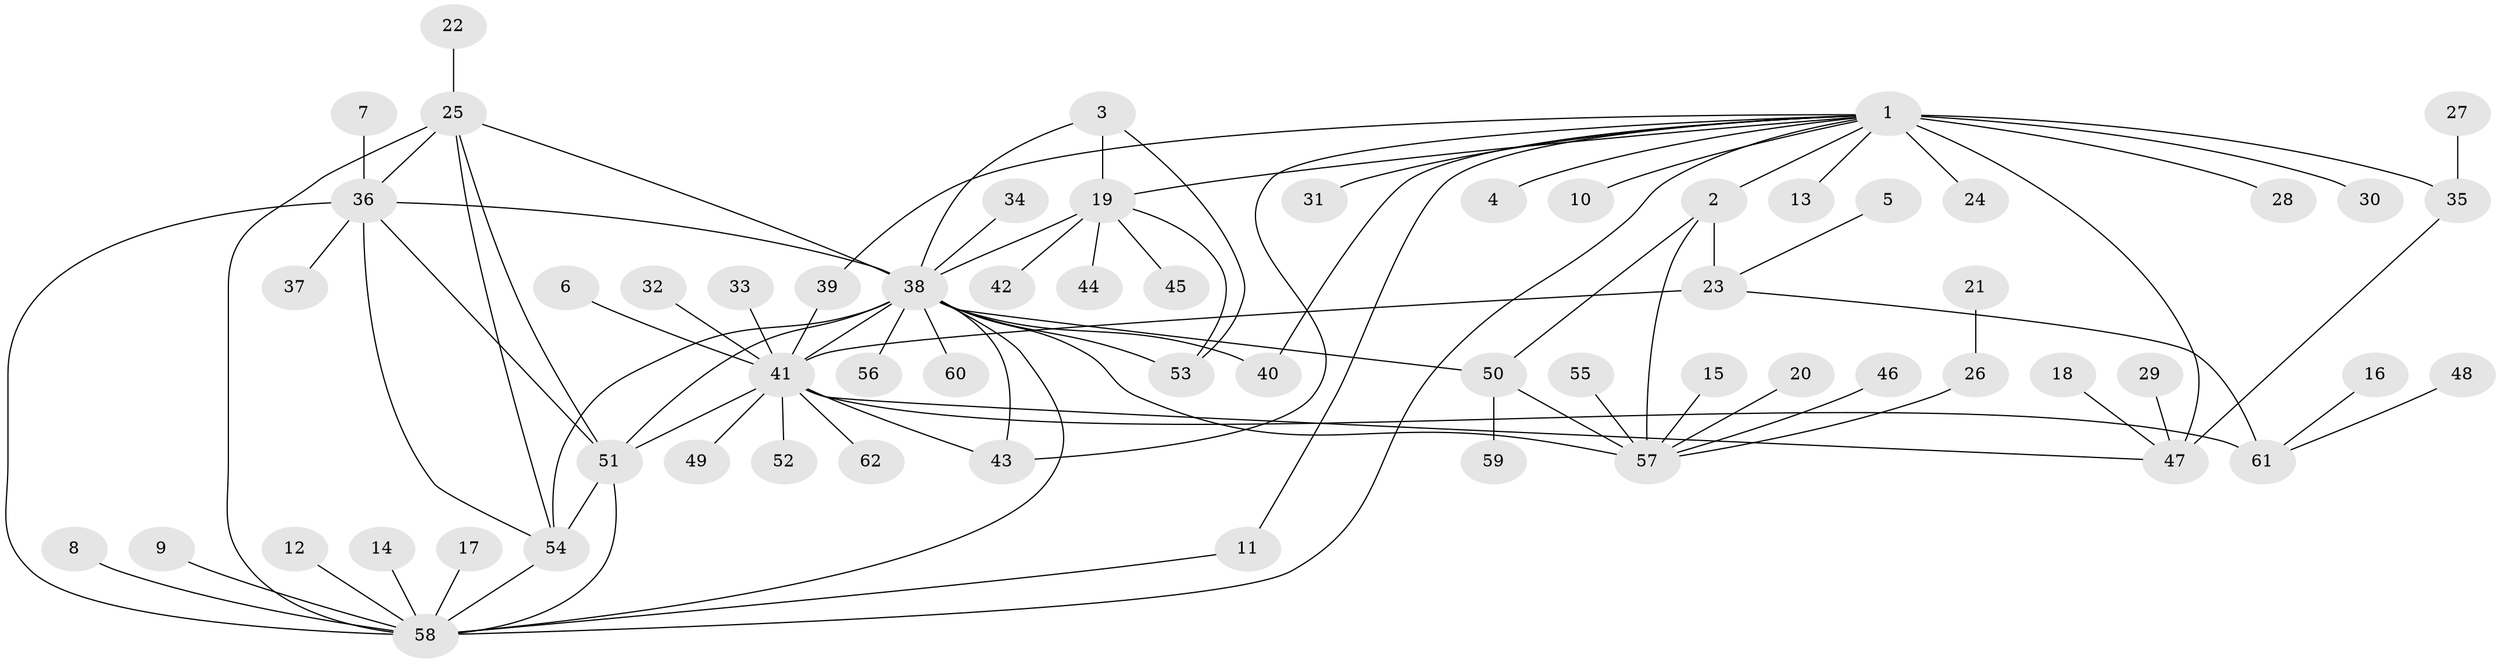 // original degree distribution, {8: 0.04032258064516129, 10: 0.024193548387096774, 6: 0.03225806451612903, 13: 0.008064516129032258, 7: 0.04032258064516129, 11: 0.016129032258064516, 9: 0.056451612903225805, 5: 0.016129032258064516, 14: 0.008064516129032258, 1: 0.5967741935483871, 3: 0.04032258064516129, 2: 0.11290322580645161, 4: 0.008064516129032258}
// Generated by graph-tools (version 1.1) at 2025/50/03/09/25 03:50:41]
// undirected, 62 vertices, 88 edges
graph export_dot {
graph [start="1"]
  node [color=gray90,style=filled];
  1;
  2;
  3;
  4;
  5;
  6;
  7;
  8;
  9;
  10;
  11;
  12;
  13;
  14;
  15;
  16;
  17;
  18;
  19;
  20;
  21;
  22;
  23;
  24;
  25;
  26;
  27;
  28;
  29;
  30;
  31;
  32;
  33;
  34;
  35;
  36;
  37;
  38;
  39;
  40;
  41;
  42;
  43;
  44;
  45;
  46;
  47;
  48;
  49;
  50;
  51;
  52;
  53;
  54;
  55;
  56;
  57;
  58;
  59;
  60;
  61;
  62;
  1 -- 2 [weight=1.0];
  1 -- 4 [weight=1.0];
  1 -- 10 [weight=1.0];
  1 -- 11 [weight=1.0];
  1 -- 13 [weight=1.0];
  1 -- 19 [weight=1.0];
  1 -- 24 [weight=1.0];
  1 -- 28 [weight=1.0];
  1 -- 30 [weight=1.0];
  1 -- 31 [weight=1.0];
  1 -- 35 [weight=4.0];
  1 -- 39 [weight=1.0];
  1 -- 40 [weight=1.0];
  1 -- 43 [weight=1.0];
  1 -- 47 [weight=4.0];
  1 -- 58 [weight=1.0];
  2 -- 23 [weight=1.0];
  2 -- 50 [weight=2.0];
  2 -- 57 [weight=6.0];
  3 -- 19 [weight=2.0];
  3 -- 38 [weight=2.0];
  3 -- 53 [weight=1.0];
  5 -- 23 [weight=1.0];
  6 -- 41 [weight=1.0];
  7 -- 36 [weight=1.0];
  8 -- 58 [weight=1.0];
  9 -- 58 [weight=1.0];
  11 -- 58 [weight=1.0];
  12 -- 58 [weight=1.0];
  14 -- 58 [weight=1.0];
  15 -- 57 [weight=1.0];
  16 -- 61 [weight=1.0];
  17 -- 58 [weight=1.0];
  18 -- 47 [weight=1.0];
  19 -- 38 [weight=4.0];
  19 -- 42 [weight=1.0];
  19 -- 44 [weight=1.0];
  19 -- 45 [weight=1.0];
  19 -- 53 [weight=2.0];
  20 -- 57 [weight=1.0];
  21 -- 26 [weight=1.0];
  22 -- 25 [weight=1.0];
  23 -- 41 [weight=4.0];
  23 -- 61 [weight=1.0];
  25 -- 36 [weight=1.0];
  25 -- 38 [weight=1.0];
  25 -- 51 [weight=1.0];
  25 -- 54 [weight=1.0];
  25 -- 58 [weight=1.0];
  26 -- 57 [weight=1.0];
  27 -- 35 [weight=1.0];
  29 -- 47 [weight=1.0];
  32 -- 41 [weight=1.0];
  33 -- 41 [weight=1.0];
  34 -- 38 [weight=1.0];
  35 -- 47 [weight=1.0];
  36 -- 37 [weight=1.0];
  36 -- 38 [weight=1.0];
  36 -- 51 [weight=1.0];
  36 -- 54 [weight=1.0];
  36 -- 58 [weight=1.0];
  38 -- 40 [weight=1.0];
  38 -- 41 [weight=1.0];
  38 -- 43 [weight=1.0];
  38 -- 50 [weight=1.0];
  38 -- 51 [weight=1.0];
  38 -- 53 [weight=2.0];
  38 -- 54 [weight=1.0];
  38 -- 56 [weight=1.0];
  38 -- 57 [weight=1.0];
  38 -- 58 [weight=1.0];
  38 -- 60 [weight=1.0];
  39 -- 41 [weight=1.0];
  41 -- 43 [weight=1.0];
  41 -- 47 [weight=1.0];
  41 -- 49 [weight=1.0];
  41 -- 51 [weight=1.0];
  41 -- 52 [weight=1.0];
  41 -- 61 [weight=4.0];
  41 -- 62 [weight=1.0];
  46 -- 57 [weight=1.0];
  48 -- 61 [weight=1.0];
  50 -- 57 [weight=3.0];
  50 -- 59 [weight=1.0];
  51 -- 54 [weight=1.0];
  51 -- 58 [weight=1.0];
  54 -- 58 [weight=1.0];
  55 -- 57 [weight=1.0];
}
